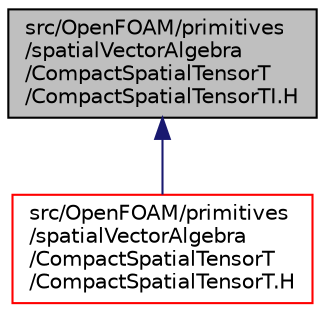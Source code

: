 digraph "src/OpenFOAM/primitives/spatialVectorAlgebra/CompactSpatialTensorT/CompactSpatialTensorTI.H"
{
  bgcolor="transparent";
  edge [fontname="Helvetica",fontsize="10",labelfontname="Helvetica",labelfontsize="10"];
  node [fontname="Helvetica",fontsize="10",shape=record];
  Node1 [label="src/OpenFOAM/primitives\l/spatialVectorAlgebra\l/CompactSpatialTensorT\l/CompactSpatialTensorTI.H",height=0.2,width=0.4,color="black", fillcolor="grey75", style="filled", fontcolor="black"];
  Node1 -> Node2 [dir="back",color="midnightblue",fontsize="10",style="solid",fontname="Helvetica"];
  Node2 [label="src/OpenFOAM/primitives\l/spatialVectorAlgebra\l/CompactSpatialTensorT\l/CompactSpatialTensorT.H",height=0.2,width=0.4,color="red",URL="$a13364.html"];
}
